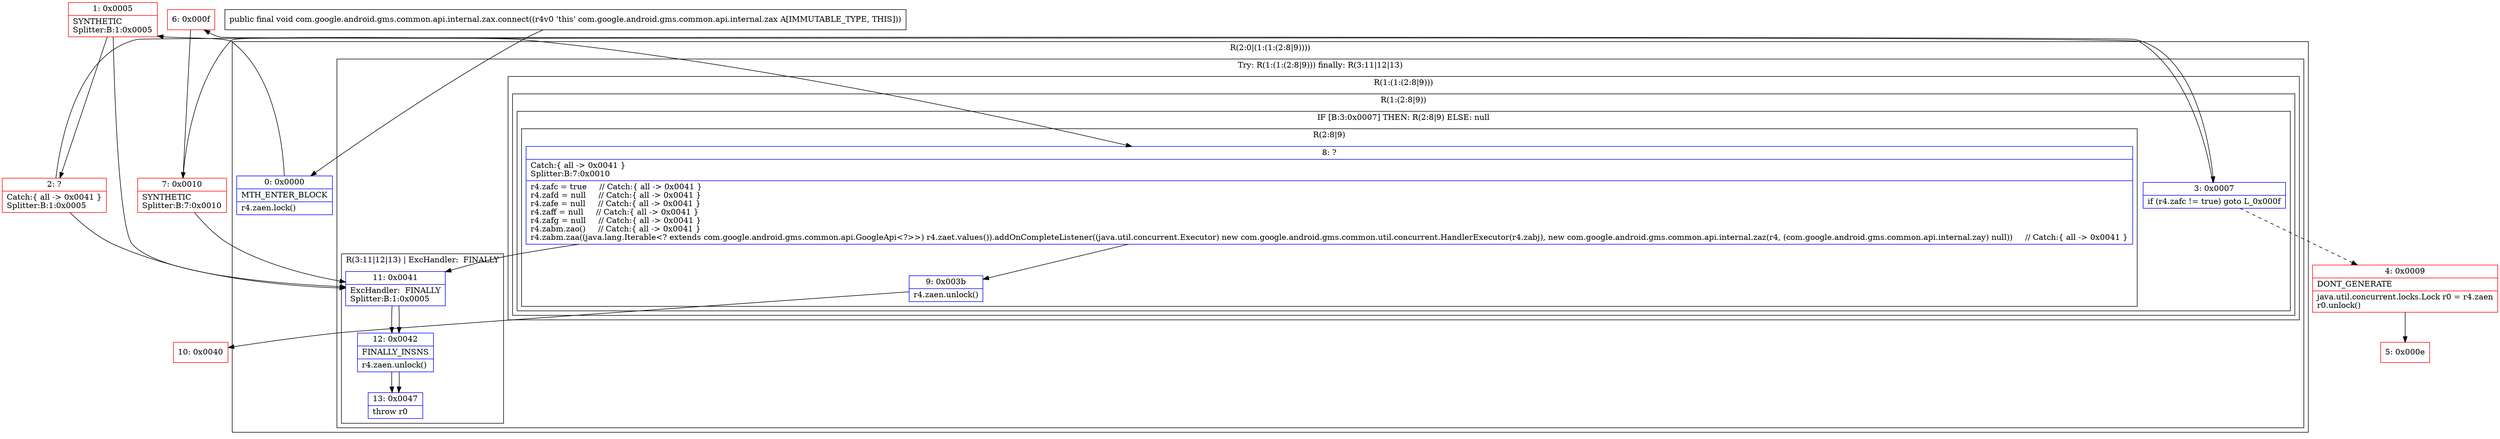 digraph "CFG forcom.google.android.gms.common.api.internal.zax.connect()V" {
subgraph cluster_Region_1511140481 {
label = "R(2:0|(1:(1:(2:8|9))))";
node [shape=record,color=blue];
Node_0 [shape=record,label="{0\:\ 0x0000|MTH_ENTER_BLOCK\l|r4.zaen.lock()\l}"];
subgraph cluster_TryCatchRegion_1441180692 {
label = "Try: R(1:(1:(2:8|9))) finally: R(3:11|12|13)";
node [shape=record,color=blue];
subgraph cluster_Region_1064362642 {
label = "R(1:(1:(2:8|9)))";
node [shape=record,color=blue];
subgraph cluster_Region_1075066805 {
label = "R(1:(2:8|9))";
node [shape=record,color=blue];
subgraph cluster_IfRegion_187268370 {
label = "IF [B:3:0x0007] THEN: R(2:8|9) ELSE: null";
node [shape=record,color=blue];
Node_3 [shape=record,label="{3\:\ 0x0007|if (r4.zafc != true) goto L_0x000f\l}"];
subgraph cluster_Region_1800398447 {
label = "R(2:8|9)";
node [shape=record,color=blue];
Node_8 [shape=record,label="{8\:\ ?|Catch:\{ all \-\> 0x0041 \}\lSplitter:B:7:0x0010\l|r4.zafc = true     \/\/ Catch:\{ all \-\> 0x0041 \}\lr4.zafd = null     \/\/ Catch:\{ all \-\> 0x0041 \}\lr4.zafe = null     \/\/ Catch:\{ all \-\> 0x0041 \}\lr4.zaff = null     \/\/ Catch:\{ all \-\> 0x0041 \}\lr4.zafg = null     \/\/ Catch:\{ all \-\> 0x0041 \}\lr4.zabm.zao()     \/\/ Catch:\{ all \-\> 0x0041 \}\lr4.zabm.zaa((java.lang.Iterable\<? extends com.google.android.gms.common.api.GoogleApi\<?\>\>) r4.zaet.values()).addOnCompleteListener((java.util.concurrent.Executor) new com.google.android.gms.common.util.concurrent.HandlerExecutor(r4.zabj), new com.google.android.gms.common.api.internal.zaz(r4, (com.google.android.gms.common.api.internal.zay) null))     \/\/ Catch:\{ all \-\> 0x0041 \}\l}"];
Node_9 [shape=record,label="{9\:\ 0x003b|r4.zaen.unlock()\l}"];
}
}
}
}
subgraph cluster_Region_1402207718 {
label = "R(3:11|12|13) | ExcHandler:  FINALLY\l";
node [shape=record,color=blue];
Node_11 [shape=record,label="{11\:\ 0x0041|ExcHandler:  FINALLY\lSplitter:B:1:0x0005\l}"];
Node_12 [shape=record,label="{12\:\ 0x0042|FINALLY_INSNS\l|r4.zaen.unlock()\l}"];
Node_13 [shape=record,label="{13\:\ 0x0047|throw r0\l}"];
}
}
}
subgraph cluster_Region_1402207718 {
label = "R(3:11|12|13) | ExcHandler:  FINALLY\l";
node [shape=record,color=blue];
Node_11 [shape=record,label="{11\:\ 0x0041|ExcHandler:  FINALLY\lSplitter:B:1:0x0005\l}"];
Node_12 [shape=record,label="{12\:\ 0x0042|FINALLY_INSNS\l|r4.zaen.unlock()\l}"];
Node_13 [shape=record,label="{13\:\ 0x0047|throw r0\l}"];
}
Node_1 [shape=record,color=red,label="{1\:\ 0x0005|SYNTHETIC\lSplitter:B:1:0x0005\l}"];
Node_2 [shape=record,color=red,label="{2\:\ ?|Catch:\{ all \-\> 0x0041 \}\lSplitter:B:1:0x0005\l}"];
Node_4 [shape=record,color=red,label="{4\:\ 0x0009|DONT_GENERATE\l|java.util.concurrent.locks.Lock r0 = r4.zaen\lr0.unlock()\l}"];
Node_5 [shape=record,color=red,label="{5\:\ 0x000e}"];
Node_6 [shape=record,color=red,label="{6\:\ 0x000f}"];
Node_7 [shape=record,color=red,label="{7\:\ 0x0010|SYNTHETIC\lSplitter:B:7:0x0010\l}"];
Node_10 [shape=record,color=red,label="{10\:\ 0x0040}"];
MethodNode[shape=record,label="{public final void com.google.android.gms.common.api.internal.zax.connect((r4v0 'this' com.google.android.gms.common.api.internal.zax A[IMMUTABLE_TYPE, THIS])) }"];
MethodNode -> Node_0;
Node_0 -> Node_1;
Node_3 -> Node_4[style=dashed];
Node_3 -> Node_6;
Node_8 -> Node_9;
Node_8 -> Node_11;
Node_9 -> Node_10;
Node_11 -> Node_12;
Node_12 -> Node_13;
Node_11 -> Node_12;
Node_12 -> Node_13;
Node_1 -> Node_2;
Node_1 -> Node_11;
Node_2 -> Node_3;
Node_2 -> Node_11;
Node_4 -> Node_5;
Node_6 -> Node_7;
Node_7 -> Node_8;
Node_7 -> Node_11;
}

